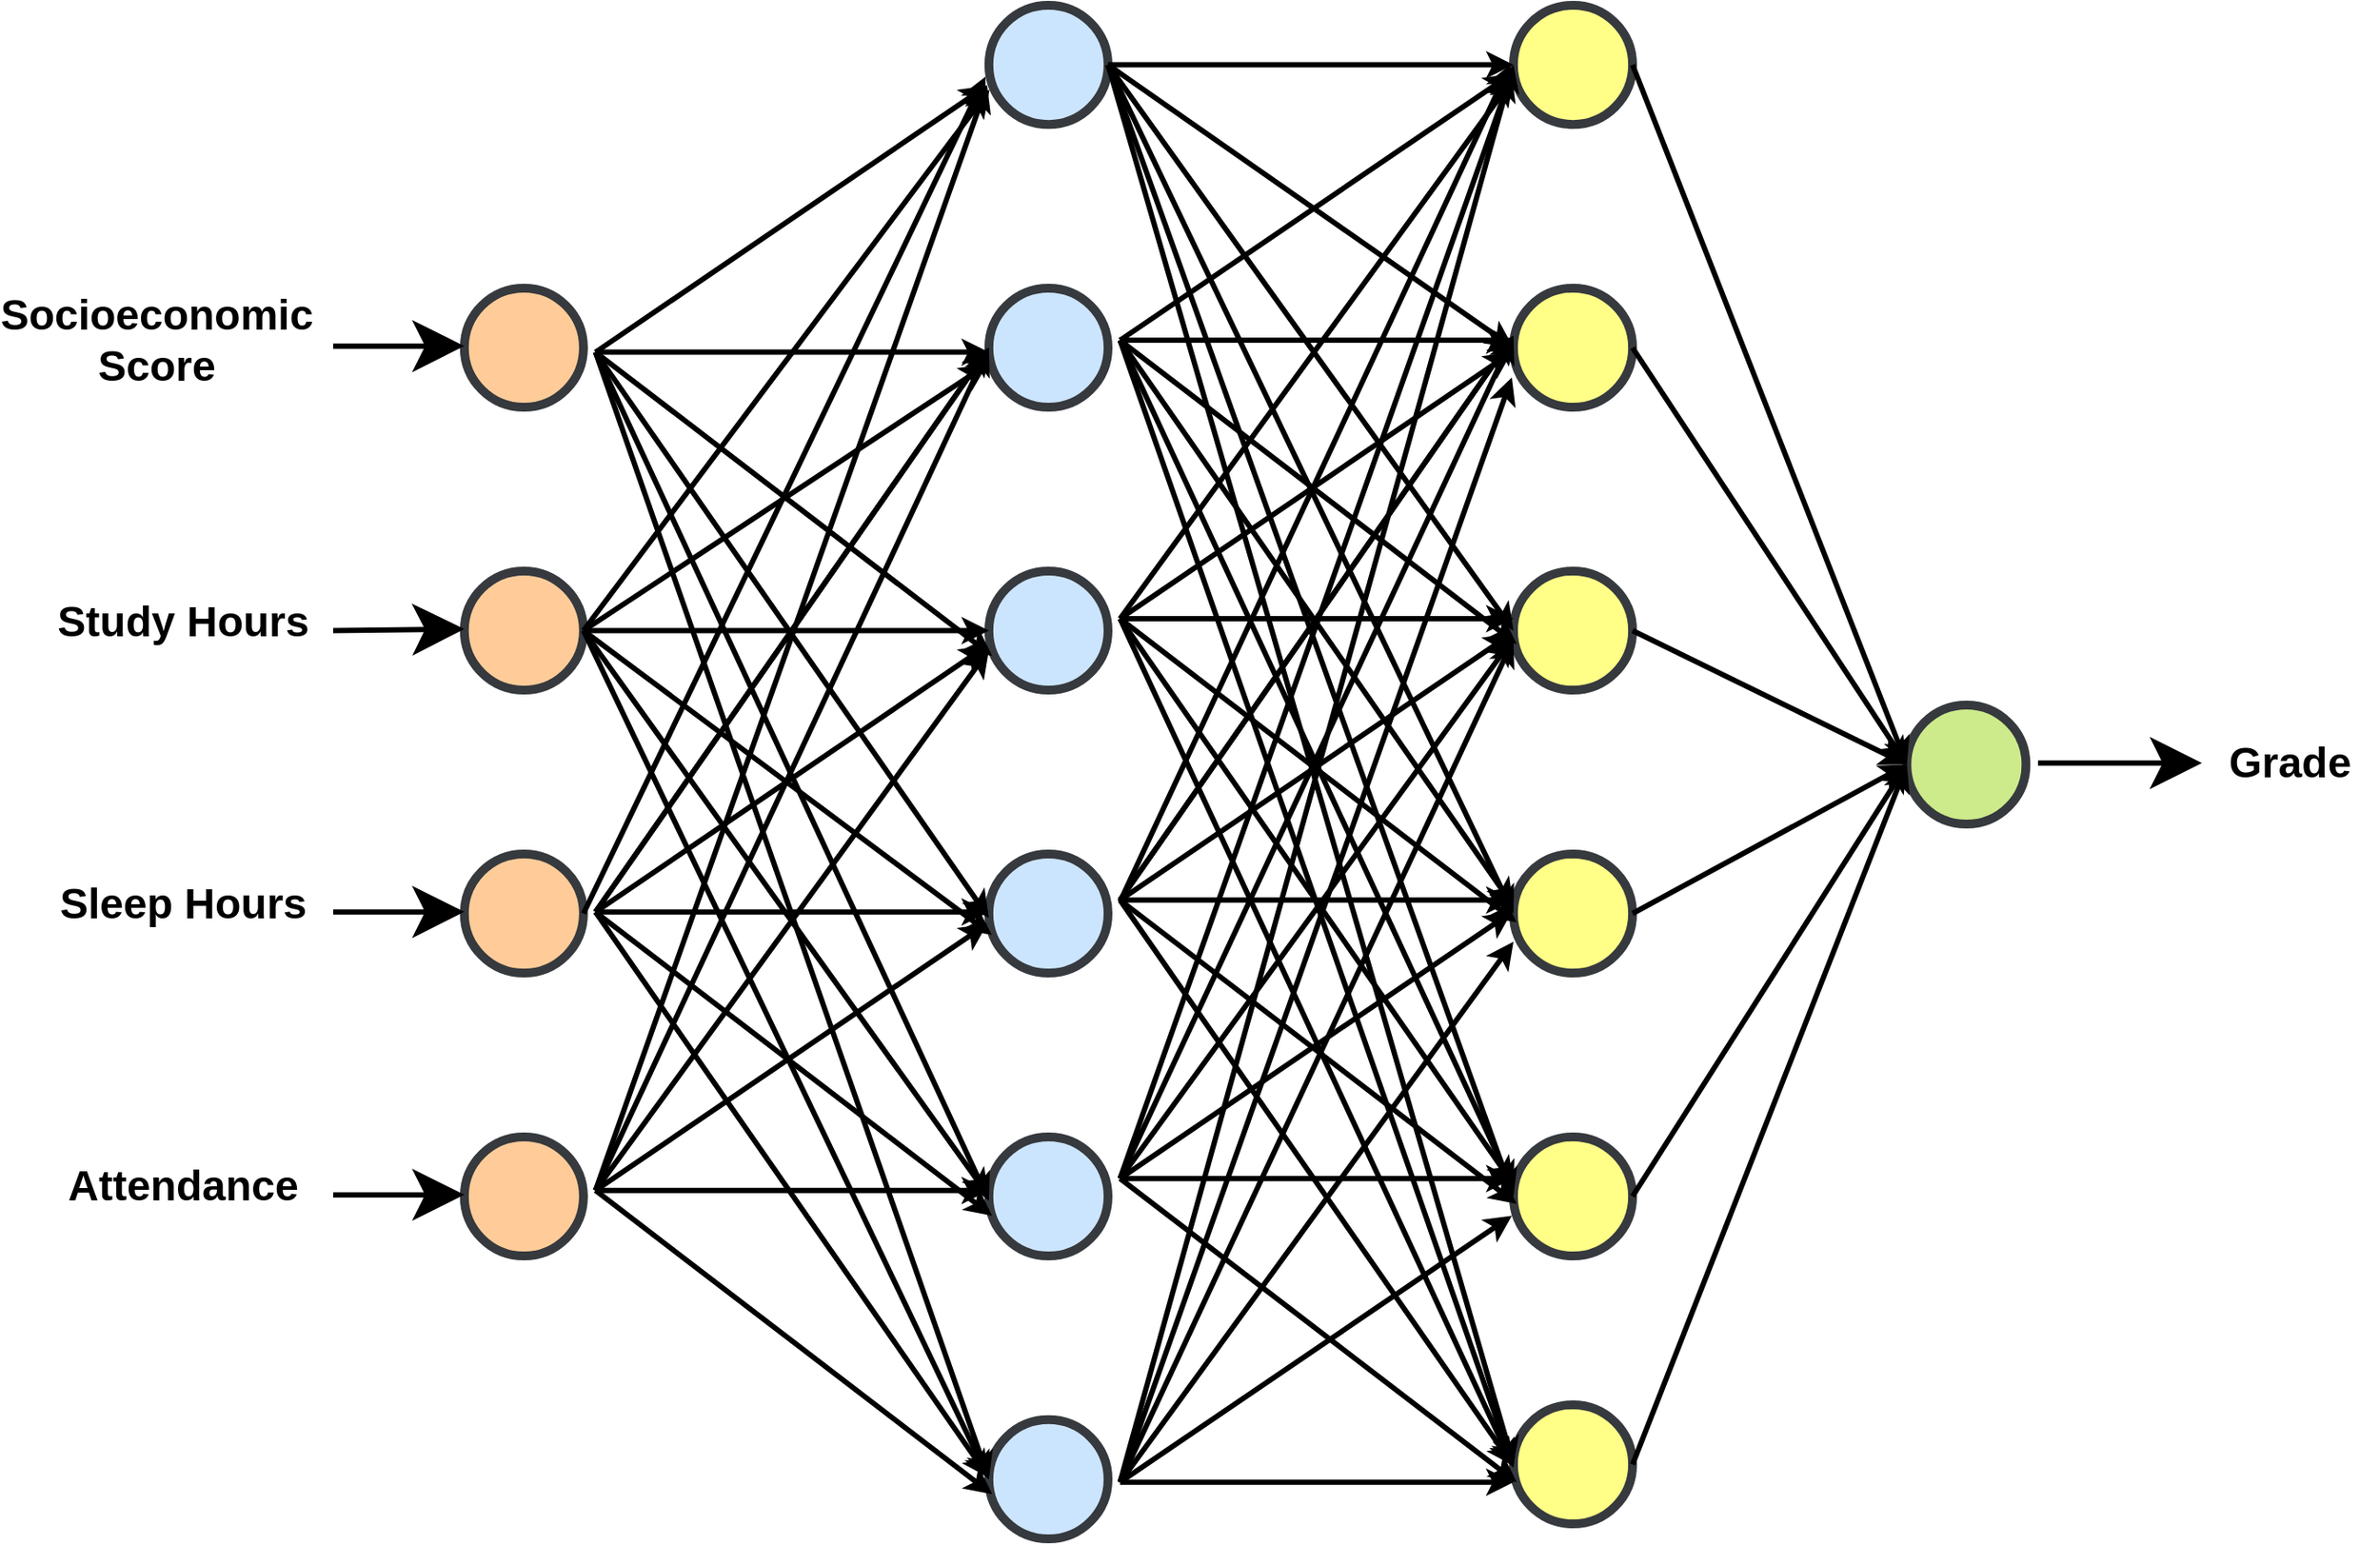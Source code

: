 <mxfile version="26.0.3">
  <diagram name="Page-1" id="c6DactVp1O4TpJ3BRM9y">
    <mxGraphModel dx="1528" dy="976" grid="1" gridSize="10" guides="1" tooltips="1" connect="1" arrows="1" fold="1" page="1" pageScale="1" pageWidth="850" pageHeight="1100" math="0" shadow="0">
      <root>
        <mxCell id="0" />
        <mxCell id="1" parent="0" />
        <mxCell id="Z-5io42Y-3vGJiled2K--111" value="" style="group" vertex="1" connectable="0" parent="1">
          <mxGeometry x="320" y="115" width="1060" height="870" as="geometry" />
        </mxCell>
        <mxCell id="Z-5io42Y-3vGJiled2K--1" value="" style="ellipse;whiteSpace=wrap;html=1;aspect=fixed;strokeWidth=5;fillColor=#ffcc99;strokeColor=#36393d;" vertex="1" parent="Z-5io42Y-3vGJiled2K--111">
          <mxGeometry x="74.386" y="160.485" width="67.573" height="67.573" as="geometry" />
        </mxCell>
        <mxCell id="Z-5io42Y-3vGJiled2K--2" value="" style="ellipse;whiteSpace=wrap;html=1;aspect=fixed;strokeWidth=5;fillColor=#ffcc99;strokeColor=#36393d;" vertex="1" parent="Z-5io42Y-3vGJiled2K--111">
          <mxGeometry x="74.386" y="320.971" width="67.573" height="67.573" as="geometry" />
        </mxCell>
        <mxCell id="Z-5io42Y-3vGJiled2K--3" value="" style="ellipse;whiteSpace=wrap;html=1;aspect=fixed;strokeWidth=5;fillColor=#ffcc99;strokeColor=#36393d;" vertex="1" parent="Z-5io42Y-3vGJiled2K--111">
          <mxGeometry x="74.386" y="481.456" width="67.573" height="67.573" as="geometry" />
        </mxCell>
        <mxCell id="Z-5io42Y-3vGJiled2K--4" value="" style="ellipse;whiteSpace=wrap;html=1;aspect=fixed;strokeWidth=5;fillColor=#ffcc99;strokeColor=#36393d;" vertex="1" parent="Z-5io42Y-3vGJiled2K--111">
          <mxGeometry x="74.386" y="641.942" width="67.573" height="67.573" as="geometry" />
        </mxCell>
        <mxCell id="Z-5io42Y-3vGJiled2K--5" value="" style="ellipse;whiteSpace=wrap;html=1;aspect=fixed;strokeWidth=5;fillColor=#cce5ff;strokeColor=#36393d;" vertex="1" parent="Z-5io42Y-3vGJiled2K--111">
          <mxGeometry x="371.93" y="160.485" width="67.573" height="67.573" as="geometry" />
        </mxCell>
        <mxCell id="Z-5io42Y-3vGJiled2K--6" value="" style="ellipse;whiteSpace=wrap;html=1;aspect=fixed;strokeWidth=5;fillColor=#cce5ff;strokeColor=#36393d;" vertex="1" parent="Z-5io42Y-3vGJiled2K--111">
          <mxGeometry x="371.93" y="320.971" width="67.573" height="67.573" as="geometry" />
        </mxCell>
        <mxCell id="Z-5io42Y-3vGJiled2K--7" value="" style="ellipse;whiteSpace=wrap;html=1;aspect=fixed;strokeWidth=5;fillColor=#cce5ff;strokeColor=#36393d;" vertex="1" parent="Z-5io42Y-3vGJiled2K--111">
          <mxGeometry x="371.93" y="481.456" width="67.573" height="67.573" as="geometry" />
        </mxCell>
        <mxCell id="Z-5io42Y-3vGJiled2K--8" value="" style="ellipse;whiteSpace=wrap;html=1;aspect=fixed;strokeWidth=5;fillColor=#cce5ff;strokeColor=#36393d;" vertex="1" parent="Z-5io42Y-3vGJiled2K--111">
          <mxGeometry x="371.93" y="641.942" width="67.573" height="67.573" as="geometry" />
        </mxCell>
        <mxCell id="Z-5io42Y-3vGJiled2K--13" value="" style="ellipse;whiteSpace=wrap;html=1;aspect=fixed;strokeWidth=5;fillColor=#ffff88;strokeColor=#36393d;" vertex="1" parent="Z-5io42Y-3vGJiled2K--111">
          <mxGeometry x="669.474" y="160.485" width="67.573" height="67.573" as="geometry" />
        </mxCell>
        <mxCell id="Z-5io42Y-3vGJiled2K--14" value="" style="ellipse;whiteSpace=wrap;html=1;aspect=fixed;strokeWidth=5;fillColor=#ffff88;strokeColor=#36393d;" vertex="1" parent="Z-5io42Y-3vGJiled2K--111">
          <mxGeometry x="669.474" y="320.971" width="67.573" height="67.573" as="geometry" />
        </mxCell>
        <mxCell id="Z-5io42Y-3vGJiled2K--15" value="" style="ellipse;whiteSpace=wrap;html=1;aspect=fixed;strokeWidth=5;fillColor=#ffff88;strokeColor=#36393d;" vertex="1" parent="Z-5io42Y-3vGJiled2K--111">
          <mxGeometry x="669.474" y="481.456" width="67.573" height="67.573" as="geometry" />
        </mxCell>
        <mxCell id="Z-5io42Y-3vGJiled2K--16" value="" style="ellipse;whiteSpace=wrap;html=1;aspect=fixed;strokeWidth=5;fillColor=#ffff88;strokeColor=#36393d;" vertex="1" parent="Z-5io42Y-3vGJiled2K--111">
          <mxGeometry x="669.474" y="641.942" width="67.573" height="67.573" as="geometry" />
        </mxCell>
        <mxCell id="Z-5io42Y-3vGJiled2K--17" value="" style="ellipse;whiteSpace=wrap;html=1;aspect=fixed;strokeWidth=5;fillColor=#cdeb8b;strokeColor=#36393d;" vertex="1" parent="Z-5io42Y-3vGJiled2K--111">
          <mxGeometry x="892.632" y="396.99" width="67.573" height="67.573" as="geometry" />
        </mxCell>
        <mxCell id="Z-5io42Y-3vGJiled2K--23" value="" style="ellipse;whiteSpace=wrap;html=1;aspect=fixed;strokeWidth=5;fillColor=#ffff88;strokeColor=#36393d;" vertex="1" parent="Z-5io42Y-3vGJiled2K--111">
          <mxGeometry x="669.474" width="67.573" height="67.573" as="geometry" />
        </mxCell>
        <mxCell id="Z-5io42Y-3vGJiled2K--24" value="" style="ellipse;whiteSpace=wrap;html=1;aspect=fixed;strokeWidth=5;fillColor=#cce5ff;strokeColor=#36393d;" vertex="1" parent="Z-5io42Y-3vGJiled2K--111">
          <mxGeometry x="371.93" width="67.573" height="67.573" as="geometry" />
        </mxCell>
        <mxCell id="Z-5io42Y-3vGJiled2K--25" value="" style="ellipse;whiteSpace=wrap;html=1;aspect=fixed;strokeWidth=5;fillColor=#cce5ff;strokeColor=#36393d;" vertex="1" parent="Z-5io42Y-3vGJiled2K--111">
          <mxGeometry x="371.93" y="802.427" width="67.573" height="67.573" as="geometry" />
        </mxCell>
        <mxCell id="Z-5io42Y-3vGJiled2K--27" value="" style="ellipse;whiteSpace=wrap;html=1;aspect=fixed;strokeWidth=5;fillColor=#ffff88;strokeColor=#36393d;" vertex="1" parent="Z-5io42Y-3vGJiled2K--111">
          <mxGeometry x="669.474" y="793.981" width="67.573" height="67.573" as="geometry" />
        </mxCell>
        <mxCell id="Z-5io42Y-3vGJiled2K--35" value="" style="endArrow=classic;html=1;rounded=0;entryX=0.005;entryY=0.709;entryDx=0;entryDy=0;entryPerimeter=0;exitX=1;exitY=0.5;exitDx=0;exitDy=0;strokeWidth=3;" edge="1" parent="Z-5io42Y-3vGJiled2K--111" source="Z-5io42Y-3vGJiled2K--2" target="Z-5io42Y-3vGJiled2K--24">
          <mxGeometry width="50" height="50" relative="1" as="geometry">
            <mxPoint x="204.561" y="244.951" as="sourcePoint" />
            <mxPoint x="427.719" y="101.359" as="targetPoint" />
          </mxGeometry>
        </mxCell>
        <mxCell id="Z-5io42Y-3vGJiled2K--36" value="" style="endArrow=classic;html=1;rounded=0;entryX=0.024;entryY=0.68;entryDx=0;entryDy=0;entryPerimeter=0;exitX=1;exitY=0.5;exitDx=0;exitDy=0;strokeWidth=3;" edge="1" parent="Z-5io42Y-3vGJiled2K--111" source="Z-5io42Y-3vGJiled2K--2" target="Z-5io42Y-3vGJiled2K--7">
          <mxGeometry width="50" height="50" relative="1" as="geometry">
            <mxPoint x="140.404" y="354.757" as="sourcePoint" />
            <mxPoint x="446.316" y="337.864" as="targetPoint" />
          </mxGeometry>
        </mxCell>
        <mxCell id="Z-5io42Y-3vGJiled2K--37" value="" style="endArrow=classic;html=1;rounded=0;entryX=-0.014;entryY=0.641;entryDx=0;entryDy=0;entryPerimeter=0;exitX=1;exitY=0.5;exitDx=0;exitDy=0;strokeWidth=3;" edge="1" parent="Z-5io42Y-3vGJiled2K--111" source="Z-5io42Y-3vGJiled2K--2" target="Z-5io42Y-3vGJiled2K--5">
          <mxGeometry width="50" height="50" relative="1" as="geometry">
            <mxPoint x="223.158" y="261.845" as="sourcePoint" />
            <mxPoint x="446.316" y="118.252" as="targetPoint" />
          </mxGeometry>
        </mxCell>
        <mxCell id="Z-5io42Y-3vGJiled2K--38" value="" style="endArrow=classic;html=1;rounded=0;entryX=0;entryY=0.5;entryDx=0;entryDy=0;exitX=1;exitY=0.5;exitDx=0;exitDy=0;strokeWidth=3;" edge="1" parent="Z-5io42Y-3vGJiled2K--111" source="Z-5io42Y-3vGJiled2K--2" target="Z-5io42Y-3vGJiled2K--6">
          <mxGeometry width="50" height="50" relative="1" as="geometry">
            <mxPoint x="232.456" y="270.291" as="sourcePoint" />
            <mxPoint x="455.614" y="126.699" as="targetPoint" />
          </mxGeometry>
        </mxCell>
        <mxCell id="Z-5io42Y-3vGJiled2K--39" value="" style="endArrow=classic;html=1;rounded=0;entryX=0;entryY=0.5;entryDx=0;entryDy=0;exitX=1;exitY=0.5;exitDx=0;exitDy=0;strokeWidth=3;" edge="1" parent="Z-5io42Y-3vGJiled2K--111" source="Z-5io42Y-3vGJiled2K--2" target="Z-5io42Y-3vGJiled2K--25">
          <mxGeometry width="50" height="50" relative="1" as="geometry">
            <mxPoint x="146.912" y="456.117" as="sourcePoint" />
            <mxPoint x="371.93" y="628.427" as="targetPoint" />
          </mxGeometry>
        </mxCell>
        <mxCell id="Z-5io42Y-3vGJiled2K--40" value="" style="endArrow=classic;html=1;rounded=0;entryX=0;entryY=0.5;entryDx=0;entryDy=0;exitX=1;exitY=0.5;exitDx=0;exitDy=0;strokeWidth=3;" edge="1" parent="Z-5io42Y-3vGJiled2K--111" source="Z-5io42Y-3vGJiled2K--2" target="Z-5io42Y-3vGJiled2K--8">
          <mxGeometry width="50" height="50" relative="1" as="geometry">
            <mxPoint x="158.07" y="413.883" as="sourcePoint" />
            <mxPoint x="383.088" y="586.194" as="targetPoint" />
          </mxGeometry>
        </mxCell>
        <mxCell id="Z-5io42Y-3vGJiled2K--41" value="" style="endArrow=classic;html=1;rounded=0;entryX=0;entryY=0.5;entryDx=0;entryDy=0;exitX=1;exitY=0.5;exitDx=0;exitDy=0;strokeWidth=3;" edge="1" parent="Z-5io42Y-3vGJiled2K--111" target="Z-5io42Y-3vGJiled2K--25">
          <mxGeometry width="50" height="50" relative="1" as="geometry">
            <mxPoint x="148.772" y="196.806" as="sourcePoint" />
            <mxPoint x="371.93" y="-109.806" as="targetPoint" />
          </mxGeometry>
        </mxCell>
        <mxCell id="Z-5io42Y-3vGJiled2K--42" value="" style="endArrow=classic;html=1;rounded=0;entryX=0.024;entryY=0.68;entryDx=0;entryDy=0;entryPerimeter=0;exitX=1;exitY=0.5;exitDx=0;exitDy=0;strokeWidth=3;" edge="1" parent="Z-5io42Y-3vGJiled2K--111">
          <mxGeometry width="50" height="50" relative="1" as="geometry">
            <mxPoint x="148.772" y="196.806" as="sourcePoint" />
            <mxPoint x="373.789" y="369.117" as="targetPoint" />
          </mxGeometry>
        </mxCell>
        <mxCell id="Z-5io42Y-3vGJiled2K--43" value="" style="endArrow=classic;html=1;rounded=0;entryX=-0.014;entryY=0.641;entryDx=0;entryDy=0;entryPerimeter=0;exitX=1;exitY=0.5;exitDx=0;exitDy=0;strokeWidth=3;" edge="1" parent="Z-5io42Y-3vGJiled2K--111">
          <mxGeometry width="50" height="50" relative="1" as="geometry">
            <mxPoint x="148.772" y="196.806" as="sourcePoint" />
            <mxPoint x="371" y="45.612" as="targetPoint" />
          </mxGeometry>
        </mxCell>
        <mxCell id="Z-5io42Y-3vGJiled2K--44" value="" style="endArrow=classic;html=1;rounded=0;entryX=0;entryY=0.5;entryDx=0;entryDy=0;exitX=1;exitY=0.5;exitDx=0;exitDy=0;strokeWidth=3;" edge="1" parent="Z-5io42Y-3vGJiled2K--111">
          <mxGeometry width="50" height="50" relative="1" as="geometry">
            <mxPoint x="148.772" y="196.806" as="sourcePoint" />
            <mxPoint x="371.93" y="196.806" as="targetPoint" />
          </mxGeometry>
        </mxCell>
        <mxCell id="Z-5io42Y-3vGJiled2K--45" value="" style="endArrow=classic;html=1;rounded=0;entryX=0;entryY=0.5;entryDx=0;entryDy=0;exitX=1;exitY=0.5;exitDx=0;exitDy=0;strokeWidth=3;" edge="1" parent="Z-5io42Y-3vGJiled2K--111">
          <mxGeometry width="50" height="50" relative="1" as="geometry">
            <mxPoint x="148.772" y="196.806" as="sourcePoint" />
            <mxPoint x="371.93" y="678.262" as="targetPoint" />
          </mxGeometry>
        </mxCell>
        <mxCell id="Z-5io42Y-3vGJiled2K--46" value="" style="endArrow=classic;html=1;rounded=0;entryX=0;entryY=0.5;entryDx=0;entryDy=0;exitX=1;exitY=0.5;exitDx=0;exitDy=0;strokeWidth=3;" edge="1" parent="Z-5io42Y-3vGJiled2K--111">
          <mxGeometry width="50" height="50" relative="1" as="geometry">
            <mxPoint x="148.772" y="196.806" as="sourcePoint" />
            <mxPoint x="371.93" y="517.777" as="targetPoint" />
          </mxGeometry>
        </mxCell>
        <mxCell id="Z-5io42Y-3vGJiled2K--47" value="" style="endArrow=classic;html=1;rounded=0;entryX=0.005;entryY=0.709;entryDx=0;entryDy=0;entryPerimeter=0;exitX=1;exitY=0.5;exitDx=0;exitDy=0;strokeWidth=3;" edge="1" parent="Z-5io42Y-3vGJiled2K--111">
          <mxGeometry width="50" height="50" relative="1" as="geometry">
            <mxPoint x="148.772" y="672.35" as="sourcePoint" />
            <mxPoint x="371.93" y="365.738" as="targetPoint" />
          </mxGeometry>
        </mxCell>
        <mxCell id="Z-5io42Y-3vGJiled2K--48" value="" style="endArrow=classic;html=1;rounded=0;entryX=0.024;entryY=0.68;entryDx=0;entryDy=0;entryPerimeter=0;exitX=1;exitY=0.5;exitDx=0;exitDy=0;strokeWidth=3;" edge="1" parent="Z-5io42Y-3vGJiled2K--111">
          <mxGeometry width="50" height="50" relative="1" as="geometry">
            <mxPoint x="148.772" y="672.35" as="sourcePoint" />
            <mxPoint x="373.789" y="844.66" as="targetPoint" />
          </mxGeometry>
        </mxCell>
        <mxCell id="Z-5io42Y-3vGJiled2K--49" value="" style="endArrow=classic;html=1;rounded=0;entryX=-0.014;entryY=0.641;entryDx=0;entryDy=0;entryPerimeter=0;exitX=1;exitY=0.5;exitDx=0;exitDy=0;strokeWidth=3;" edge="1" parent="Z-5io42Y-3vGJiled2K--111">
          <mxGeometry width="50" height="50" relative="1" as="geometry">
            <mxPoint x="148.772" y="672.35" as="sourcePoint" />
            <mxPoint x="371" y="521.155" as="targetPoint" />
          </mxGeometry>
        </mxCell>
        <mxCell id="Z-5io42Y-3vGJiled2K--50" value="" style="endArrow=classic;html=1;rounded=0;entryX=0;entryY=0.5;entryDx=0;entryDy=0;exitX=1;exitY=0.5;exitDx=0;exitDy=0;strokeWidth=3;" edge="1" parent="Z-5io42Y-3vGJiled2K--111">
          <mxGeometry width="50" height="50" relative="1" as="geometry">
            <mxPoint x="148.772" y="672.35" as="sourcePoint" />
            <mxPoint x="371.93" y="672.35" as="targetPoint" />
          </mxGeometry>
        </mxCell>
        <mxCell id="Z-5io42Y-3vGJiled2K--51" value="" style="endArrow=classic;html=1;rounded=0;entryX=-0.015;entryY=0.669;entryDx=0;entryDy=0;exitX=1;exitY=0.5;exitDx=0;exitDy=0;entryPerimeter=0;strokeWidth=3;" edge="1" parent="Z-5io42Y-3vGJiled2K--111" target="Z-5io42Y-3vGJiled2K--24">
          <mxGeometry width="50" height="50" relative="1" as="geometry">
            <mxPoint x="148.772" y="672.35" as="sourcePoint" />
            <mxPoint x="371.93" y="1153.806" as="targetPoint" />
          </mxGeometry>
        </mxCell>
        <mxCell id="Z-5io42Y-3vGJiled2K--52" value="" style="endArrow=classic;html=1;rounded=0;exitX=1;exitY=0.5;exitDx=0;exitDy=0;entryX=0;entryY=0.5;entryDx=0;entryDy=0;strokeWidth=3;" edge="1" parent="Z-5io42Y-3vGJiled2K--111" target="Z-5io42Y-3vGJiled2K--5">
          <mxGeometry width="50" height="50" relative="1" as="geometry">
            <mxPoint x="148.772" y="672.35" as="sourcePoint" />
            <mxPoint x="371.93" y="33.786" as="targetPoint" />
          </mxGeometry>
        </mxCell>
        <mxCell id="Z-5io42Y-3vGJiled2K--53" value="" style="endArrow=classic;html=1;rounded=0;entryX=0;entryY=0.5;entryDx=0;entryDy=0;exitX=1;exitY=0.5;exitDx=0;exitDy=0;strokeWidth=3;" edge="1" parent="Z-5io42Y-3vGJiled2K--111" target="Z-5io42Y-3vGJiled2K--5">
          <mxGeometry width="50" height="50" relative="1" as="geometry">
            <mxPoint x="148.772" y="514.398" as="sourcePoint" />
            <mxPoint x="371.93" y="1153.806" as="targetPoint" />
          </mxGeometry>
        </mxCell>
        <mxCell id="Z-5io42Y-3vGJiled2K--54" value="" style="endArrow=classic;html=1;rounded=0;entryX=0.024;entryY=0.68;entryDx=0;entryDy=0;entryPerimeter=0;exitX=1;exitY=0.5;exitDx=0;exitDy=0;strokeWidth=3;" edge="1" parent="Z-5io42Y-3vGJiled2K--111">
          <mxGeometry width="50" height="50" relative="1" as="geometry">
            <mxPoint x="148.772" y="514.398" as="sourcePoint" />
            <mxPoint x="373.789" y="686.709" as="targetPoint" />
          </mxGeometry>
        </mxCell>
        <mxCell id="Z-5io42Y-3vGJiled2K--55" value="" style="endArrow=classic;html=1;rounded=0;entryX=-0.014;entryY=0.641;entryDx=0;entryDy=0;entryPerimeter=0;exitX=1;exitY=0.5;exitDx=0;exitDy=0;strokeWidth=3;" edge="1" parent="Z-5io42Y-3vGJiled2K--111">
          <mxGeometry width="50" height="50" relative="1" as="geometry">
            <mxPoint x="148.772" y="514.398" as="sourcePoint" />
            <mxPoint x="371" y="363.204" as="targetPoint" />
          </mxGeometry>
        </mxCell>
        <mxCell id="Z-5io42Y-3vGJiled2K--56" value="" style="endArrow=classic;html=1;rounded=0;entryX=0;entryY=0.5;entryDx=0;entryDy=0;exitX=1;exitY=0.5;exitDx=0;exitDy=0;strokeWidth=3;" edge="1" parent="Z-5io42Y-3vGJiled2K--111">
          <mxGeometry width="50" height="50" relative="1" as="geometry">
            <mxPoint x="148.772" y="514.398" as="sourcePoint" />
            <mxPoint x="371.93" y="514.398" as="targetPoint" />
          </mxGeometry>
        </mxCell>
        <mxCell id="Z-5io42Y-3vGJiled2K--57" value="" style="endArrow=classic;html=1;rounded=0;entryX=0;entryY=0.5;entryDx=0;entryDy=0;exitX=1;exitY=0.5;exitDx=0;exitDy=0;strokeWidth=3;" edge="1" parent="Z-5io42Y-3vGJiled2K--111" target="Z-5io42Y-3vGJiled2K--5">
          <mxGeometry width="50" height="50" relative="1" as="geometry">
            <mxPoint x="148.772" y="514.398" as="sourcePoint" />
            <mxPoint x="371.93" y="995.854" as="targetPoint" />
          </mxGeometry>
        </mxCell>
        <mxCell id="Z-5io42Y-3vGJiled2K--58" value="" style="endArrow=classic;html=1;rounded=0;entryX=0;entryY=0.5;entryDx=0;entryDy=0;exitX=1;exitY=0.5;exitDx=0;exitDy=0;strokeWidth=3;" edge="1" parent="Z-5io42Y-3vGJiled2K--111">
          <mxGeometry width="50" height="50" relative="1" as="geometry">
            <mxPoint x="148.772" y="514.398" as="sourcePoint" />
            <mxPoint x="371.93" y="835.369" as="targetPoint" />
          </mxGeometry>
        </mxCell>
        <mxCell id="Z-5io42Y-3vGJiled2K--59" value="" style="endArrow=classic;html=1;rounded=0;entryX=-0.029;entryY=0.6;entryDx=0;entryDy=0;exitX=1;exitY=0.5;exitDx=0;exitDy=0;entryPerimeter=0;strokeWidth=3;" edge="1" parent="Z-5io42Y-3vGJiled2K--111" source="Z-5io42Y-3vGJiled2K--3" target="Z-5io42Y-3vGJiled2K--24">
          <mxGeometry width="50" height="50" relative="1" as="geometry">
            <mxPoint x="158.07" y="522.845" as="sourcePoint" />
            <mxPoint x="381.228" y="202.718" as="targetPoint" />
          </mxGeometry>
        </mxCell>
        <mxCell id="Z-5io42Y-3vGJiled2K--60" value="" style="endArrow=classic;html=1;rounded=0;entryX=0.005;entryY=0.709;entryDx=0;entryDy=0;entryPerimeter=0;exitX=1;exitY=0.5;exitDx=0;exitDy=0;strokeWidth=3;" edge="1" parent="Z-5io42Y-3vGJiled2K--111">
          <mxGeometry width="50" height="50" relative="1" as="geometry">
            <mxPoint x="446.316" y="348" as="sourcePoint" />
            <mxPoint x="669.474" y="41.388" as="targetPoint" />
          </mxGeometry>
        </mxCell>
        <mxCell id="Z-5io42Y-3vGJiled2K--61" value="" style="endArrow=classic;html=1;rounded=0;entryX=0.024;entryY=0.68;entryDx=0;entryDy=0;entryPerimeter=0;exitX=1;exitY=0.5;exitDx=0;exitDy=0;strokeWidth=3;" edge="1" parent="Z-5io42Y-3vGJiled2K--111">
          <mxGeometry width="50" height="50" relative="1" as="geometry">
            <mxPoint x="446.316" y="348" as="sourcePoint" />
            <mxPoint x="671.333" y="520.311" as="targetPoint" />
          </mxGeometry>
        </mxCell>
        <mxCell id="Z-5io42Y-3vGJiled2K--62" value="" style="endArrow=classic;html=1;rounded=0;entryX=-0.014;entryY=0.641;entryDx=0;entryDy=0;entryPerimeter=0;exitX=1;exitY=0.5;exitDx=0;exitDy=0;strokeWidth=3;" edge="1" parent="Z-5io42Y-3vGJiled2K--111">
          <mxGeometry width="50" height="50" relative="1" as="geometry">
            <mxPoint x="446.316" y="348" as="sourcePoint" />
            <mxPoint x="668.544" y="196.806" as="targetPoint" />
          </mxGeometry>
        </mxCell>
        <mxCell id="Z-5io42Y-3vGJiled2K--63" value="" style="endArrow=classic;html=1;rounded=0;entryX=0;entryY=0.5;entryDx=0;entryDy=0;exitX=1;exitY=0.5;exitDx=0;exitDy=0;strokeWidth=3;" edge="1" parent="Z-5io42Y-3vGJiled2K--111">
          <mxGeometry width="50" height="50" relative="1" as="geometry">
            <mxPoint x="446.316" y="348" as="sourcePoint" />
            <mxPoint x="669.474" y="348" as="targetPoint" />
          </mxGeometry>
        </mxCell>
        <mxCell id="Z-5io42Y-3vGJiled2K--64" value="" style="endArrow=classic;html=1;rounded=0;entryX=0;entryY=0.5;entryDx=0;entryDy=0;exitX=1;exitY=0.5;exitDx=0;exitDy=0;strokeWidth=3;" edge="1" parent="Z-5io42Y-3vGJiled2K--111">
          <mxGeometry width="50" height="50" relative="1" as="geometry">
            <mxPoint x="446.316" y="348" as="sourcePoint" />
            <mxPoint x="669.474" y="829.456" as="targetPoint" />
          </mxGeometry>
        </mxCell>
        <mxCell id="Z-5io42Y-3vGJiled2K--65" value="" style="endArrow=classic;html=1;rounded=0;entryX=0;entryY=0.5;entryDx=0;entryDy=0;exitX=1;exitY=0.5;exitDx=0;exitDy=0;strokeWidth=3;" edge="1" parent="Z-5io42Y-3vGJiled2K--111">
          <mxGeometry width="50" height="50" relative="1" as="geometry">
            <mxPoint x="446.316" y="348" as="sourcePoint" />
            <mxPoint x="669.474" y="668.971" as="targetPoint" />
          </mxGeometry>
        </mxCell>
        <mxCell id="Z-5io42Y-3vGJiled2K--66" value="" style="endArrow=classic;html=1;rounded=0;entryX=0;entryY=0.5;entryDx=0;entryDy=0;exitX=1;exitY=0.5;exitDx=0;exitDy=0;strokeWidth=3;" edge="1" parent="Z-5io42Y-3vGJiled2K--111">
          <mxGeometry width="50" height="50" relative="1" as="geometry">
            <mxPoint x="446.316" y="190.049" as="sourcePoint" />
            <mxPoint x="669.474" y="829.456" as="targetPoint" />
          </mxGeometry>
        </mxCell>
        <mxCell id="Z-5io42Y-3vGJiled2K--67" value="" style="endArrow=classic;html=1;rounded=0;entryX=0.024;entryY=0.68;entryDx=0;entryDy=0;entryPerimeter=0;exitX=1;exitY=0.5;exitDx=0;exitDy=0;strokeWidth=3;" edge="1" parent="Z-5io42Y-3vGJiled2K--111">
          <mxGeometry width="50" height="50" relative="1" as="geometry">
            <mxPoint x="446.316" y="190.049" as="sourcePoint" />
            <mxPoint x="671.333" y="362.359" as="targetPoint" />
          </mxGeometry>
        </mxCell>
        <mxCell id="Z-5io42Y-3vGJiled2K--68" value="" style="endArrow=classic;html=1;rounded=0;entryX=-0.014;entryY=0.641;entryDx=0;entryDy=0;entryPerimeter=0;exitX=1;exitY=0.5;exitDx=0;exitDy=0;strokeWidth=3;" edge="1" parent="Z-5io42Y-3vGJiled2K--111">
          <mxGeometry width="50" height="50" relative="1" as="geometry">
            <mxPoint x="446.316" y="190.049" as="sourcePoint" />
            <mxPoint x="668.544" y="38.854" as="targetPoint" />
          </mxGeometry>
        </mxCell>
        <mxCell id="Z-5io42Y-3vGJiled2K--69" value="" style="endArrow=classic;html=1;rounded=0;entryX=0;entryY=0.5;entryDx=0;entryDy=0;exitX=1;exitY=0.5;exitDx=0;exitDy=0;strokeWidth=3;" edge="1" parent="Z-5io42Y-3vGJiled2K--111">
          <mxGeometry width="50" height="50" relative="1" as="geometry">
            <mxPoint x="446.316" y="190.049" as="sourcePoint" />
            <mxPoint x="669.474" y="190.049" as="targetPoint" />
          </mxGeometry>
        </mxCell>
        <mxCell id="Z-5io42Y-3vGJiled2K--70" value="" style="endArrow=classic;html=1;rounded=0;entryX=0;entryY=0.5;entryDx=0;entryDy=0;exitX=1;exitY=0.5;exitDx=0;exitDy=0;strokeWidth=3;" edge="1" parent="Z-5io42Y-3vGJiled2K--111">
          <mxGeometry width="50" height="50" relative="1" as="geometry">
            <mxPoint x="446.316" y="190.049" as="sourcePoint" />
            <mxPoint x="669.474" y="671.505" as="targetPoint" />
          </mxGeometry>
        </mxCell>
        <mxCell id="Z-5io42Y-3vGJiled2K--71" value="" style="endArrow=classic;html=1;rounded=0;entryX=0;entryY=0.5;entryDx=0;entryDy=0;exitX=1;exitY=0.5;exitDx=0;exitDy=0;strokeWidth=3;" edge="1" parent="Z-5io42Y-3vGJiled2K--111">
          <mxGeometry width="50" height="50" relative="1" as="geometry">
            <mxPoint x="446.316" y="190.049" as="sourcePoint" />
            <mxPoint x="669.474" y="511.019" as="targetPoint" />
          </mxGeometry>
        </mxCell>
        <mxCell id="Z-5io42Y-3vGJiled2K--72" value="" style="endArrow=classic;html=1;rounded=0;entryX=0.005;entryY=0.709;entryDx=0;entryDy=0;entryPerimeter=0;exitX=1;exitY=0.5;exitDx=0;exitDy=0;strokeWidth=3;" edge="1" parent="Z-5io42Y-3vGJiled2K--111">
          <mxGeometry width="50" height="50" relative="1" as="geometry">
            <mxPoint x="446.316" y="665.592" as="sourcePoint" />
            <mxPoint x="669.474" y="358.981" as="targetPoint" />
          </mxGeometry>
        </mxCell>
        <mxCell id="Z-5io42Y-3vGJiled2K--73" value="" style="endArrow=classic;html=1;rounded=0;entryX=0.024;entryY=0.68;entryDx=0;entryDy=0;entryPerimeter=0;exitX=1;exitY=0.5;exitDx=0;exitDy=0;strokeWidth=3;" edge="1" parent="Z-5io42Y-3vGJiled2K--111">
          <mxGeometry width="50" height="50" relative="1" as="geometry">
            <mxPoint x="446.316" y="665.592" as="sourcePoint" />
            <mxPoint x="671.333" y="837.903" as="targetPoint" />
          </mxGeometry>
        </mxCell>
        <mxCell id="Z-5io42Y-3vGJiled2K--74" value="" style="endArrow=classic;html=1;rounded=0;entryX=-0.014;entryY=0.641;entryDx=0;entryDy=0;entryPerimeter=0;exitX=1;exitY=0.5;exitDx=0;exitDy=0;strokeWidth=3;" edge="1" parent="Z-5io42Y-3vGJiled2K--111">
          <mxGeometry width="50" height="50" relative="1" as="geometry">
            <mxPoint x="446.316" y="665.592" as="sourcePoint" />
            <mxPoint x="668.544" y="514.398" as="targetPoint" />
          </mxGeometry>
        </mxCell>
        <mxCell id="Z-5io42Y-3vGJiled2K--75" value="" style="endArrow=classic;html=1;rounded=0;entryX=0;entryY=0.5;entryDx=0;entryDy=0;exitX=1;exitY=0.5;exitDx=0;exitDy=0;strokeWidth=3;" edge="1" parent="Z-5io42Y-3vGJiled2K--111">
          <mxGeometry width="50" height="50" relative="1" as="geometry">
            <mxPoint x="446.316" y="665.592" as="sourcePoint" />
            <mxPoint x="669.474" y="665.592" as="targetPoint" />
          </mxGeometry>
        </mxCell>
        <mxCell id="Z-5io42Y-3vGJiled2K--76" value="" style="endArrow=classic;html=1;rounded=0;entryX=-0.015;entryY=0.669;entryDx=0;entryDy=0;exitX=1;exitY=0.5;exitDx=0;exitDy=0;entryPerimeter=0;strokeWidth=3;" edge="1" parent="Z-5io42Y-3vGJiled2K--111">
          <mxGeometry width="50" height="50" relative="1" as="geometry">
            <mxPoint x="446.316" y="665.592" as="sourcePoint" />
            <mxPoint x="668.544" y="38.854" as="targetPoint" />
          </mxGeometry>
        </mxCell>
        <mxCell id="Z-5io42Y-3vGJiled2K--77" value="" style="endArrow=classic;html=1;rounded=0;exitX=1;exitY=0.5;exitDx=0;exitDy=0;entryX=0;entryY=0.5;entryDx=0;entryDy=0;strokeWidth=3;" edge="1" parent="Z-5io42Y-3vGJiled2K--111">
          <mxGeometry width="50" height="50" relative="1" as="geometry">
            <mxPoint x="446.316" y="665.592" as="sourcePoint" />
            <mxPoint x="669.474" y="187.515" as="targetPoint" />
          </mxGeometry>
        </mxCell>
        <mxCell id="Z-5io42Y-3vGJiled2K--78" value="" style="endArrow=classic;html=1;rounded=0;entryX=0;entryY=0.5;entryDx=0;entryDy=0;exitX=1;exitY=0.5;exitDx=0;exitDy=0;strokeWidth=3;" edge="1" parent="Z-5io42Y-3vGJiled2K--111">
          <mxGeometry width="50" height="50" relative="1" as="geometry">
            <mxPoint x="446.316" y="507.641" as="sourcePoint" />
            <mxPoint x="669.474" y="187.515" as="targetPoint" />
          </mxGeometry>
        </mxCell>
        <mxCell id="Z-5io42Y-3vGJiled2K--79" value="" style="endArrow=classic;html=1;rounded=0;entryX=0.024;entryY=0.68;entryDx=0;entryDy=0;entryPerimeter=0;exitX=1;exitY=0.5;exitDx=0;exitDy=0;strokeWidth=3;" edge="1" parent="Z-5io42Y-3vGJiled2K--111">
          <mxGeometry width="50" height="50" relative="1" as="geometry">
            <mxPoint x="446.316" y="507.641" as="sourcePoint" />
            <mxPoint x="671.333" y="679.951" as="targetPoint" />
          </mxGeometry>
        </mxCell>
        <mxCell id="Z-5io42Y-3vGJiled2K--80" value="" style="endArrow=classic;html=1;rounded=0;entryX=-0.014;entryY=0.641;entryDx=0;entryDy=0;entryPerimeter=0;exitX=1;exitY=0.5;exitDx=0;exitDy=0;strokeWidth=3;" edge="1" parent="Z-5io42Y-3vGJiled2K--111">
          <mxGeometry width="50" height="50" relative="1" as="geometry">
            <mxPoint x="446.316" y="507.641" as="sourcePoint" />
            <mxPoint x="668.544" y="356.447" as="targetPoint" />
          </mxGeometry>
        </mxCell>
        <mxCell id="Z-5io42Y-3vGJiled2K--81" value="" style="endArrow=classic;html=1;rounded=0;entryX=0;entryY=0.5;entryDx=0;entryDy=0;exitX=1;exitY=0.5;exitDx=0;exitDy=0;strokeWidth=3;" edge="1" parent="Z-5io42Y-3vGJiled2K--111">
          <mxGeometry width="50" height="50" relative="1" as="geometry">
            <mxPoint x="446.316" y="507.641" as="sourcePoint" />
            <mxPoint x="669.474" y="507.641" as="targetPoint" />
          </mxGeometry>
        </mxCell>
        <mxCell id="Z-5io42Y-3vGJiled2K--82" value="" style="endArrow=classic;html=1;rounded=0;entryX=0;entryY=0.5;entryDx=0;entryDy=0;exitX=1;exitY=0.5;exitDx=0;exitDy=0;strokeWidth=3;" edge="1" parent="Z-5io42Y-3vGJiled2K--111">
          <mxGeometry width="50" height="50" relative="1" as="geometry">
            <mxPoint x="446.316" y="507.641" as="sourcePoint" />
            <mxPoint x="669.474" y="187.515" as="targetPoint" />
          </mxGeometry>
        </mxCell>
        <mxCell id="Z-5io42Y-3vGJiled2K--83" value="" style="endArrow=classic;html=1;rounded=0;entryX=0;entryY=0.5;entryDx=0;entryDy=0;exitX=1;exitY=0.5;exitDx=0;exitDy=0;strokeWidth=3;" edge="1" parent="Z-5io42Y-3vGJiled2K--111">
          <mxGeometry width="50" height="50" relative="1" as="geometry">
            <mxPoint x="446.316" y="507.641" as="sourcePoint" />
            <mxPoint x="669.474" y="828.612" as="targetPoint" />
          </mxGeometry>
        </mxCell>
        <mxCell id="Z-5io42Y-3vGJiled2K--84" value="" style="endArrow=classic;html=1;rounded=0;entryX=-0.029;entryY=0.6;entryDx=0;entryDy=0;exitX=1;exitY=0.5;exitDx=0;exitDy=0;entryPerimeter=0;strokeWidth=3;" edge="1" parent="Z-5io42Y-3vGJiled2K--111">
          <mxGeometry width="50" height="50" relative="1" as="geometry">
            <mxPoint x="446.316" y="508.485" as="sourcePoint" />
            <mxPoint x="667.614" y="33.786" as="targetPoint" />
          </mxGeometry>
        </mxCell>
        <mxCell id="Z-5io42Y-3vGJiled2K--85" value="" style="endArrow=classic;html=1;rounded=0;entryX=0;entryY=0.5;entryDx=0;entryDy=0;exitX=1;exitY=0.5;exitDx=0;exitDy=0;strokeWidth=3;" edge="1" parent="Z-5io42Y-3vGJiled2K--111" source="Z-5io42Y-3vGJiled2K--24" target="Z-5io42Y-3vGJiled2K--27">
          <mxGeometry width="50" height="50" relative="1" as="geometry">
            <mxPoint x="474.211" y="100.515" as="sourcePoint" />
            <mxPoint x="696.439" y="-50.68" as="targetPoint" />
          </mxGeometry>
        </mxCell>
        <mxCell id="Z-5io42Y-3vGJiled2K--86" value="" style="endArrow=classic;html=1;rounded=0;exitX=1;exitY=0.5;exitDx=0;exitDy=0;strokeWidth=3;" edge="1" parent="Z-5io42Y-3vGJiled2K--111" source="Z-5io42Y-3vGJiled2K--24">
          <mxGeometry width="50" height="50" relative="1" as="geometry">
            <mxPoint x="483.509" y="108.961" as="sourcePoint" />
            <mxPoint x="669.474" y="675.728" as="targetPoint" />
          </mxGeometry>
        </mxCell>
        <mxCell id="Z-5io42Y-3vGJiled2K--87" value="" style="endArrow=classic;html=1;rounded=0;entryX=0;entryY=0.5;entryDx=0;entryDy=0;exitX=1;exitY=0.5;exitDx=0;exitDy=0;strokeWidth=3;" edge="1" parent="Z-5io42Y-3vGJiled2K--111" source="Z-5io42Y-3vGJiled2K--24" target="Z-5io42Y-3vGJiled2K--15">
          <mxGeometry width="50" height="50" relative="1" as="geometry">
            <mxPoint x="492.807" y="117.408" as="sourcePoint" />
            <mxPoint x="715.035" y="-33.786" as="targetPoint" />
          </mxGeometry>
        </mxCell>
        <mxCell id="Z-5io42Y-3vGJiled2K--88" value="" style="endArrow=classic;html=1;rounded=0;entryX=0;entryY=0.5;entryDx=0;entryDy=0;exitX=1;exitY=0.5;exitDx=0;exitDy=0;strokeWidth=3;" edge="1" parent="Z-5io42Y-3vGJiled2K--111" source="Z-5io42Y-3vGJiled2K--24" target="Z-5io42Y-3vGJiled2K--14">
          <mxGeometry width="50" height="50" relative="1" as="geometry">
            <mxPoint x="502.105" y="125.854" as="sourcePoint" />
            <mxPoint x="724.333" y="-25.34" as="targetPoint" />
          </mxGeometry>
        </mxCell>
        <mxCell id="Z-5io42Y-3vGJiled2K--89" value="" style="endArrow=classic;html=1;rounded=0;entryX=0;entryY=0.5;entryDx=0;entryDy=0;exitX=1;exitY=0.5;exitDx=0;exitDy=0;strokeWidth=3;" edge="1" parent="Z-5io42Y-3vGJiled2K--111" source="Z-5io42Y-3vGJiled2K--24" target="Z-5io42Y-3vGJiled2K--13">
          <mxGeometry width="50" height="50" relative="1" as="geometry">
            <mxPoint x="511.404" y="134.301" as="sourcePoint" />
            <mxPoint x="733.632" y="-16.893" as="targetPoint" />
          </mxGeometry>
        </mxCell>
        <mxCell id="Z-5io42Y-3vGJiled2K--90" value="" style="endArrow=classic;html=1;rounded=0;exitX=1;exitY=0.5;exitDx=0;exitDy=0;strokeWidth=3;" edge="1" parent="Z-5io42Y-3vGJiled2K--111" source="Z-5io42Y-3vGJiled2K--24" target="Z-5io42Y-3vGJiled2K--23">
          <mxGeometry width="50" height="50" relative="1" as="geometry">
            <mxPoint x="520.702" y="142.748" as="sourcePoint" />
            <mxPoint x="742.93" y="-8.447" as="targetPoint" />
          </mxGeometry>
        </mxCell>
        <mxCell id="Z-5io42Y-3vGJiled2K--91" value="" style="endArrow=classic;html=1;rounded=0;entryX=-0.015;entryY=0.669;entryDx=0;entryDy=0;exitX=1;exitY=0.5;exitDx=0;exitDy=0;entryPerimeter=0;strokeWidth=3;" edge="1" parent="Z-5io42Y-3vGJiled2K--111">
          <mxGeometry width="50" height="50" relative="1" as="geometry">
            <mxPoint x="446.316" y="837.903" as="sourcePoint" />
            <mxPoint x="668.544" y="211.165" as="targetPoint" />
          </mxGeometry>
        </mxCell>
        <mxCell id="Z-5io42Y-3vGJiled2K--92" value="" style="endArrow=classic;html=1;rounded=0;exitX=1;exitY=0.5;exitDx=0;exitDy=0;entryX=0;entryY=0.5;entryDx=0;entryDy=0;strokeWidth=3;" edge="1" parent="Z-5io42Y-3vGJiled2K--111">
          <mxGeometry width="50" height="50" relative="1" as="geometry">
            <mxPoint x="446.316" y="837.903" as="sourcePoint" />
            <mxPoint x="669.474" y="359.825" as="targetPoint" />
          </mxGeometry>
        </mxCell>
        <mxCell id="Z-5io42Y-3vGJiled2K--93" value="" style="endArrow=classic;html=1;rounded=0;entryX=0.005;entryY=0.709;entryDx=0;entryDy=0;entryPerimeter=0;exitX=1;exitY=0.5;exitDx=0;exitDy=0;strokeWidth=3;" edge="1" parent="Z-5io42Y-3vGJiled2K--111">
          <mxGeometry width="50" height="50" relative="1" as="geometry">
            <mxPoint x="446.316" y="837.903" as="sourcePoint" />
            <mxPoint x="669.474" y="531.291" as="targetPoint" />
          </mxGeometry>
        </mxCell>
        <mxCell id="Z-5io42Y-3vGJiled2K--94" value="" style="endArrow=classic;html=1;rounded=0;entryX=-0.014;entryY=0.641;entryDx=0;entryDy=0;entryPerimeter=0;exitX=1;exitY=0.5;exitDx=0;exitDy=0;strokeWidth=3;" edge="1" parent="Z-5io42Y-3vGJiled2K--111">
          <mxGeometry width="50" height="50" relative="1" as="geometry">
            <mxPoint x="446.316" y="837.903" as="sourcePoint" />
            <mxPoint x="668.544" y="686.709" as="targetPoint" />
          </mxGeometry>
        </mxCell>
        <mxCell id="Z-5io42Y-3vGJiled2K--95" value="" style="endArrow=classic;html=1;rounded=0;entryX=0;entryY=0.5;entryDx=0;entryDy=0;exitX=1;exitY=0.5;exitDx=0;exitDy=0;strokeWidth=3;" edge="1" parent="Z-5io42Y-3vGJiled2K--111">
          <mxGeometry width="50" height="50" relative="1" as="geometry">
            <mxPoint x="446.316" y="837.903" as="sourcePoint" />
            <mxPoint x="669.474" y="837.903" as="targetPoint" />
          </mxGeometry>
        </mxCell>
        <mxCell id="Z-5io42Y-3vGJiled2K--96" value="" style="endArrow=classic;html=1;rounded=0;entryX=0;entryY=0.5;entryDx=0;entryDy=0;exitX=1;exitY=0.5;exitDx=0;exitDy=0;strokeWidth=3;" edge="1" parent="Z-5io42Y-3vGJiled2K--111" target="Z-5io42Y-3vGJiled2K--23">
          <mxGeometry width="50" height="50" relative="1" as="geometry">
            <mxPoint x="446.316" y="837.903" as="sourcePoint" />
            <mxPoint x="671.333" y="1010.214" as="targetPoint" />
          </mxGeometry>
        </mxCell>
        <mxCell id="Z-5io42Y-3vGJiled2K--97" value="" style="endArrow=classic;html=1;rounded=0;exitX=1;exitY=0.5;exitDx=0;exitDy=0;entryX=0;entryY=0.5;entryDx=0;entryDy=0;strokeWidth=3;" edge="1" parent="Z-5io42Y-3vGJiled2K--111" source="Z-5io42Y-3vGJiled2K--13" target="Z-5io42Y-3vGJiled2K--17">
          <mxGeometry width="50" height="50" relative="1" as="geometry">
            <mxPoint x="790.351" y="25.34" as="sourcePoint" />
            <mxPoint x="1013.509" y="25.34" as="targetPoint" />
          </mxGeometry>
        </mxCell>
        <mxCell id="Z-5io42Y-3vGJiled2K--98" value="" style="endArrow=classic;html=1;rounded=0;exitX=1;exitY=0.5;exitDx=0;exitDy=0;entryX=0;entryY=0.5;entryDx=0;entryDy=0;strokeWidth=3;" edge="1" parent="Z-5io42Y-3vGJiled2K--111" source="Z-5io42Y-3vGJiled2K--23" target="Z-5io42Y-3vGJiled2K--17">
          <mxGeometry width="50" height="50" relative="1" as="geometry">
            <mxPoint x="799.649" y="33.786" as="sourcePoint" />
            <mxPoint x="1022.807" y="33.786" as="targetPoint" />
          </mxGeometry>
        </mxCell>
        <mxCell id="Z-5io42Y-3vGJiled2K--99" value="" style="endArrow=classic;html=1;rounded=0;exitX=1;exitY=0.5;exitDx=0;exitDy=0;entryX=0;entryY=0.5;entryDx=0;entryDy=0;strokeWidth=3;" edge="1" parent="Z-5io42Y-3vGJiled2K--111" source="Z-5io42Y-3vGJiled2K--16" target="Z-5io42Y-3vGJiled2K--17">
          <mxGeometry width="50" height="50" relative="1" as="geometry">
            <mxPoint x="808.947" y="42.233" as="sourcePoint" />
            <mxPoint x="1032.105" y="42.233" as="targetPoint" />
          </mxGeometry>
        </mxCell>
        <mxCell id="Z-5io42Y-3vGJiled2K--100" value="" style="endArrow=classic;html=1;rounded=0;exitX=1;exitY=0.5;exitDx=0;exitDy=0;entryX=0;entryY=0.5;entryDx=0;entryDy=0;strokeWidth=3;" edge="1" parent="Z-5io42Y-3vGJiled2K--111" source="Z-5io42Y-3vGJiled2K--15" target="Z-5io42Y-3vGJiled2K--17">
          <mxGeometry width="50" height="50" relative="1" as="geometry">
            <mxPoint x="818.246" y="50.68" as="sourcePoint" />
            <mxPoint x="1041.404" y="50.68" as="targetPoint" />
          </mxGeometry>
        </mxCell>
        <mxCell id="Z-5io42Y-3vGJiled2K--101" value="" style="endArrow=classic;html=1;rounded=0;exitX=1;exitY=0.5;exitDx=0;exitDy=0;entryX=0;entryY=0.5;entryDx=0;entryDy=0;strokeWidth=3;" edge="1" parent="Z-5io42Y-3vGJiled2K--111" source="Z-5io42Y-3vGJiled2K--14" target="Z-5io42Y-3vGJiled2K--17">
          <mxGeometry width="50" height="50" relative="1" as="geometry">
            <mxPoint x="827.544" y="59.126" as="sourcePoint" />
            <mxPoint x="1050.702" y="59.126" as="targetPoint" />
          </mxGeometry>
        </mxCell>
        <mxCell id="Z-5io42Y-3vGJiled2K--102" value="" style="endArrow=classic;html=1;rounded=0;exitX=1;exitY=0.5;exitDx=0;exitDy=0;entryX=0;entryY=0.5;entryDx=0;entryDy=0;strokeWidth=3;" edge="1" parent="Z-5io42Y-3vGJiled2K--111" source="Z-5io42Y-3vGJiled2K--27" target="Z-5io42Y-3vGJiled2K--17">
          <mxGeometry width="50" height="50" relative="1" as="geometry">
            <mxPoint x="836.842" y="67.573" as="sourcePoint" />
            <mxPoint x="901.93" y="430.777" as="targetPoint" />
          </mxGeometry>
        </mxCell>
        <mxCell id="Z-5io42Y-3vGJiled2K--103" value="" style="endArrow=classic;html=1;rounded=0;endSize=20;strokeWidth=3;" edge="1" parent="Z-5io42Y-3vGJiled2K--111">
          <mxGeometry width="50" height="50" relative="1" as="geometry">
            <mxPoint y="193.427" as="sourcePoint" />
            <mxPoint x="74.386" y="193.334" as="targetPoint" />
          </mxGeometry>
        </mxCell>
        <mxCell id="Z-5io42Y-3vGJiled2K--104" value="" style="endArrow=classic;html=1;rounded=0;endSize=20;strokeWidth=3;" edge="1" parent="Z-5io42Y-3vGJiled2K--111">
          <mxGeometry width="50" height="50" relative="1" as="geometry">
            <mxPoint y="674.883" as="sourcePoint" />
            <mxPoint x="74.386" y="674.791" as="targetPoint" />
          </mxGeometry>
        </mxCell>
        <mxCell id="Z-5io42Y-3vGJiled2K--105" value="" style="endArrow=classic;html=1;rounded=0;endSize=20;strokeWidth=3;" edge="1" parent="Z-5io42Y-3vGJiled2K--111">
          <mxGeometry width="50" height="50" relative="1" as="geometry">
            <mxPoint y="514.398" as="sourcePoint" />
            <mxPoint x="74.386" y="514.305" as="targetPoint" />
          </mxGeometry>
        </mxCell>
        <mxCell id="Z-5io42Y-3vGJiled2K--106" value="" style="endArrow=classic;html=1;rounded=0;endSize=20;strokeWidth=3;" edge="1" parent="Z-5io42Y-3vGJiled2K--111">
          <mxGeometry width="50" height="50" relative="1" as="geometry">
            <mxPoint y="354.757" as="sourcePoint" />
            <mxPoint x="74.386" y="353.82" as="targetPoint" />
          </mxGeometry>
        </mxCell>
        <mxCell id="Z-5io42Y-3vGJiled2K--107" value="" style="endArrow=classic;html=1;rounded=0;exitX=1;exitY=0.5;exitDx=0;exitDy=0;endSize=20;strokeWidth=3;" edge="1" parent="Z-5io42Y-3vGJiled2K--111">
          <mxGeometry width="50" height="50" relative="1" as="geometry">
            <mxPoint x="967.018" y="429.839" as="sourcePoint" />
            <mxPoint x="1060" y="429.932" as="targetPoint" />
          </mxGeometry>
        </mxCell>
        <mxCell id="Z-5io42Y-3vGJiled2K--112" value="Socioeconomic Score" style="text;html=1;align=center;verticalAlign=middle;whiteSpace=wrap;rounded=0;fontSize=24;fontStyle=1" vertex="1" parent="1">
          <mxGeometry x="150" y="280" width="140" height="50" as="geometry" />
        </mxCell>
        <mxCell id="Z-5io42Y-3vGJiled2K--117" value="Study Hours" style="text;html=1;align=center;verticalAlign=middle;whiteSpace=wrap;rounded=0;fontSize=24;fontStyle=1" vertex="1" parent="1">
          <mxGeometry x="150" y="440" width="170" height="50" as="geometry" />
        </mxCell>
        <mxCell id="Z-5io42Y-3vGJiled2K--118" value="Sleep Hours" style="text;html=1;align=center;verticalAlign=middle;whiteSpace=wrap;rounded=0;fontSize=24;fontStyle=1" vertex="1" parent="1">
          <mxGeometry x="150" y="600" width="170" height="50" as="geometry" />
        </mxCell>
        <mxCell id="Z-5io42Y-3vGJiled2K--119" value="Attendance" style="text;html=1;align=center;verticalAlign=middle;whiteSpace=wrap;rounded=0;fontSize=24;fontStyle=1" vertex="1" parent="1">
          <mxGeometry x="150" y="760" width="170" height="50" as="geometry" />
        </mxCell>
        <mxCell id="Z-5io42Y-3vGJiled2K--120" value="Grade" style="text;html=1;align=center;verticalAlign=middle;whiteSpace=wrap;rounded=0;fontSize=24;fontStyle=1" vertex="1" parent="1">
          <mxGeometry x="1380" y="520" width="100" height="50" as="geometry" />
        </mxCell>
      </root>
    </mxGraphModel>
  </diagram>
</mxfile>
